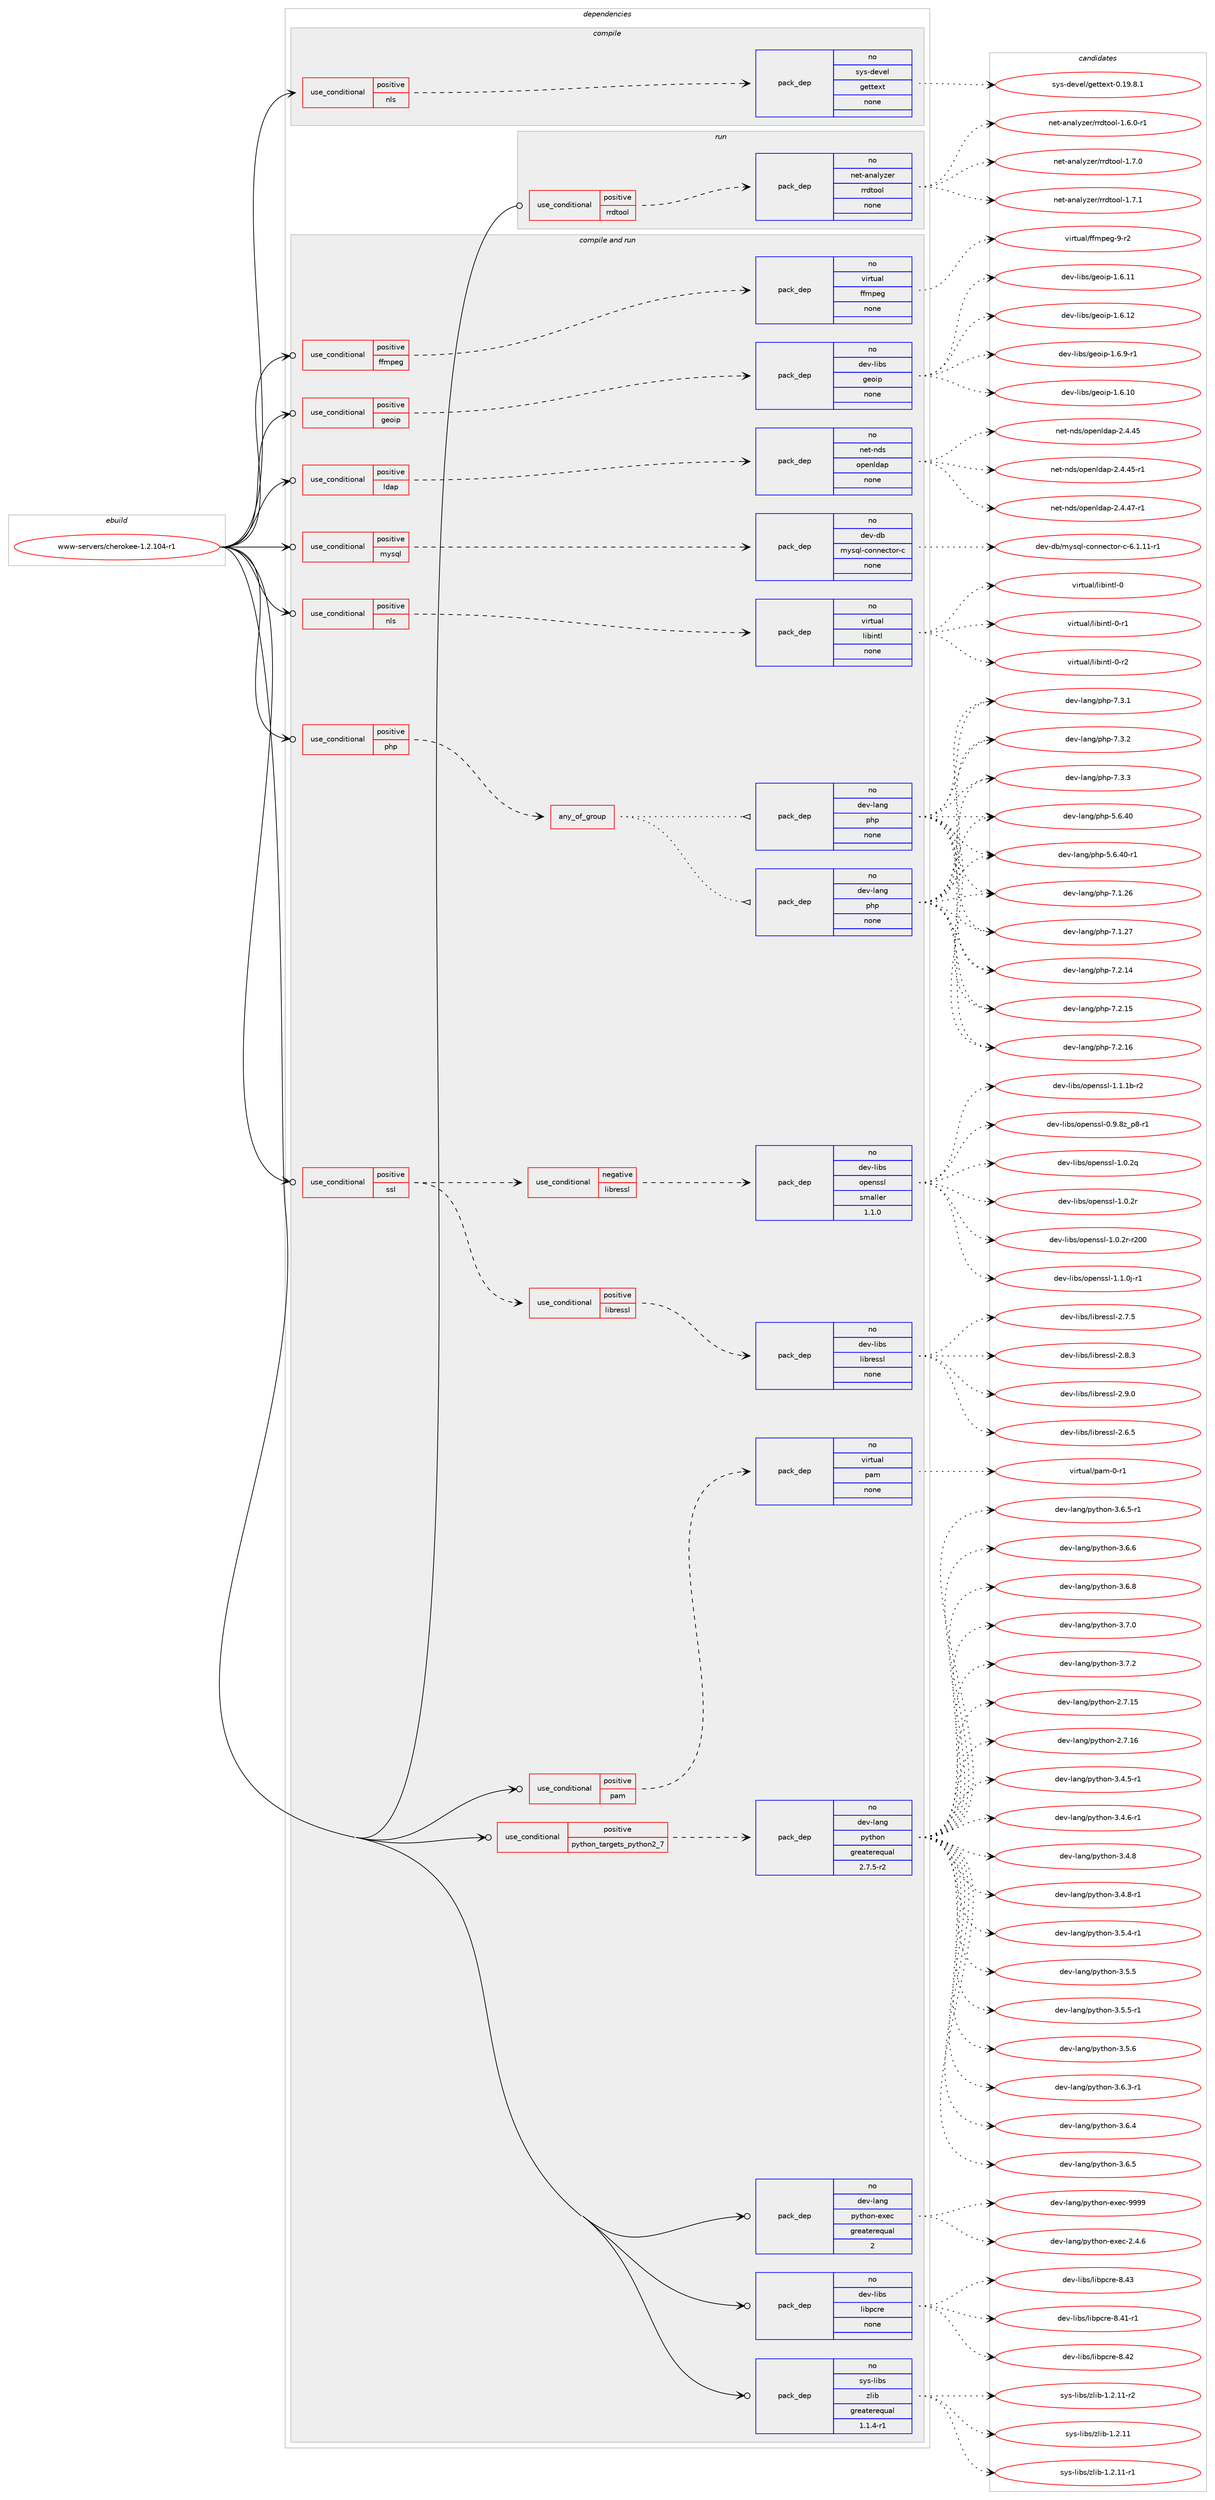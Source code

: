 digraph prolog {

# *************
# Graph options
# *************

newrank=true;
concentrate=true;
compound=true;
graph [rankdir=LR,fontname=Helvetica,fontsize=10,ranksep=1.5];#, ranksep=2.5, nodesep=0.2];
edge  [arrowhead=vee];
node  [fontname=Helvetica,fontsize=10];

# **********
# The ebuild
# **********

subgraph cluster_leftcol {
color=gray;
rank=same;
label=<<i>ebuild</i>>;
id [label="www-servers/cherokee-1.2.104-r1", color=red, width=4, href="../www-servers/cherokee-1.2.104-r1.svg"];
}

# ****************
# The dependencies
# ****************

subgraph cluster_midcol {
color=gray;
label=<<i>dependencies</i>>;
subgraph cluster_compile {
fillcolor="#eeeeee";
style=filled;
label=<<i>compile</i>>;
subgraph cond464461 {
dependency1751107 [label=<<TABLE BORDER="0" CELLBORDER="1" CELLSPACING="0" CELLPADDING="4"><TR><TD ROWSPAN="3" CELLPADDING="10">use_conditional</TD></TR><TR><TD>positive</TD></TR><TR><TD>nls</TD></TR></TABLE>>, shape=none, color=red];
subgraph pack1257358 {
dependency1751108 [label=<<TABLE BORDER="0" CELLBORDER="1" CELLSPACING="0" CELLPADDING="4" WIDTH="220"><TR><TD ROWSPAN="6" CELLPADDING="30">pack_dep</TD></TR><TR><TD WIDTH="110">no</TD></TR><TR><TD>sys-devel</TD></TR><TR><TD>gettext</TD></TR><TR><TD>none</TD></TR><TR><TD></TD></TR></TABLE>>, shape=none, color=blue];
}
dependency1751107:e -> dependency1751108:w [weight=20,style="dashed",arrowhead="vee"];
}
id:e -> dependency1751107:w [weight=20,style="solid",arrowhead="vee"];
}
subgraph cluster_compileandrun {
fillcolor="#eeeeee";
style=filled;
label=<<i>compile and run</i>>;
subgraph cond464462 {
dependency1751109 [label=<<TABLE BORDER="0" CELLBORDER="1" CELLSPACING="0" CELLPADDING="4"><TR><TD ROWSPAN="3" CELLPADDING="10">use_conditional</TD></TR><TR><TD>positive</TD></TR><TR><TD>ffmpeg</TD></TR></TABLE>>, shape=none, color=red];
subgraph pack1257359 {
dependency1751110 [label=<<TABLE BORDER="0" CELLBORDER="1" CELLSPACING="0" CELLPADDING="4" WIDTH="220"><TR><TD ROWSPAN="6" CELLPADDING="30">pack_dep</TD></TR><TR><TD WIDTH="110">no</TD></TR><TR><TD>virtual</TD></TR><TR><TD>ffmpeg</TD></TR><TR><TD>none</TD></TR><TR><TD></TD></TR></TABLE>>, shape=none, color=blue];
}
dependency1751109:e -> dependency1751110:w [weight=20,style="dashed",arrowhead="vee"];
}
id:e -> dependency1751109:w [weight=20,style="solid",arrowhead="odotvee"];
subgraph cond464463 {
dependency1751111 [label=<<TABLE BORDER="0" CELLBORDER="1" CELLSPACING="0" CELLPADDING="4"><TR><TD ROWSPAN="3" CELLPADDING="10">use_conditional</TD></TR><TR><TD>positive</TD></TR><TR><TD>geoip</TD></TR></TABLE>>, shape=none, color=red];
subgraph pack1257360 {
dependency1751112 [label=<<TABLE BORDER="0" CELLBORDER="1" CELLSPACING="0" CELLPADDING="4" WIDTH="220"><TR><TD ROWSPAN="6" CELLPADDING="30">pack_dep</TD></TR><TR><TD WIDTH="110">no</TD></TR><TR><TD>dev-libs</TD></TR><TR><TD>geoip</TD></TR><TR><TD>none</TD></TR><TR><TD></TD></TR></TABLE>>, shape=none, color=blue];
}
dependency1751111:e -> dependency1751112:w [weight=20,style="dashed",arrowhead="vee"];
}
id:e -> dependency1751111:w [weight=20,style="solid",arrowhead="odotvee"];
subgraph cond464464 {
dependency1751113 [label=<<TABLE BORDER="0" CELLBORDER="1" CELLSPACING="0" CELLPADDING="4"><TR><TD ROWSPAN="3" CELLPADDING="10">use_conditional</TD></TR><TR><TD>positive</TD></TR><TR><TD>ldap</TD></TR></TABLE>>, shape=none, color=red];
subgraph pack1257361 {
dependency1751114 [label=<<TABLE BORDER="0" CELLBORDER="1" CELLSPACING="0" CELLPADDING="4" WIDTH="220"><TR><TD ROWSPAN="6" CELLPADDING="30">pack_dep</TD></TR><TR><TD WIDTH="110">no</TD></TR><TR><TD>net-nds</TD></TR><TR><TD>openldap</TD></TR><TR><TD>none</TD></TR><TR><TD></TD></TR></TABLE>>, shape=none, color=blue];
}
dependency1751113:e -> dependency1751114:w [weight=20,style="dashed",arrowhead="vee"];
}
id:e -> dependency1751113:w [weight=20,style="solid",arrowhead="odotvee"];
subgraph cond464465 {
dependency1751115 [label=<<TABLE BORDER="0" CELLBORDER="1" CELLSPACING="0" CELLPADDING="4"><TR><TD ROWSPAN="3" CELLPADDING="10">use_conditional</TD></TR><TR><TD>positive</TD></TR><TR><TD>mysql</TD></TR></TABLE>>, shape=none, color=red];
subgraph pack1257362 {
dependency1751116 [label=<<TABLE BORDER="0" CELLBORDER="1" CELLSPACING="0" CELLPADDING="4" WIDTH="220"><TR><TD ROWSPAN="6" CELLPADDING="30">pack_dep</TD></TR><TR><TD WIDTH="110">no</TD></TR><TR><TD>dev-db</TD></TR><TR><TD>mysql-connector-c</TD></TR><TR><TD>none</TD></TR><TR><TD></TD></TR></TABLE>>, shape=none, color=blue];
}
dependency1751115:e -> dependency1751116:w [weight=20,style="dashed",arrowhead="vee"];
}
id:e -> dependency1751115:w [weight=20,style="solid",arrowhead="odotvee"];
subgraph cond464466 {
dependency1751117 [label=<<TABLE BORDER="0" CELLBORDER="1" CELLSPACING="0" CELLPADDING="4"><TR><TD ROWSPAN="3" CELLPADDING="10">use_conditional</TD></TR><TR><TD>positive</TD></TR><TR><TD>nls</TD></TR></TABLE>>, shape=none, color=red];
subgraph pack1257363 {
dependency1751118 [label=<<TABLE BORDER="0" CELLBORDER="1" CELLSPACING="0" CELLPADDING="4" WIDTH="220"><TR><TD ROWSPAN="6" CELLPADDING="30">pack_dep</TD></TR><TR><TD WIDTH="110">no</TD></TR><TR><TD>virtual</TD></TR><TR><TD>libintl</TD></TR><TR><TD>none</TD></TR><TR><TD></TD></TR></TABLE>>, shape=none, color=blue];
}
dependency1751117:e -> dependency1751118:w [weight=20,style="dashed",arrowhead="vee"];
}
id:e -> dependency1751117:w [weight=20,style="solid",arrowhead="odotvee"];
subgraph cond464467 {
dependency1751119 [label=<<TABLE BORDER="0" CELLBORDER="1" CELLSPACING="0" CELLPADDING="4"><TR><TD ROWSPAN="3" CELLPADDING="10">use_conditional</TD></TR><TR><TD>positive</TD></TR><TR><TD>pam</TD></TR></TABLE>>, shape=none, color=red];
subgraph pack1257364 {
dependency1751120 [label=<<TABLE BORDER="0" CELLBORDER="1" CELLSPACING="0" CELLPADDING="4" WIDTH="220"><TR><TD ROWSPAN="6" CELLPADDING="30">pack_dep</TD></TR><TR><TD WIDTH="110">no</TD></TR><TR><TD>virtual</TD></TR><TR><TD>pam</TD></TR><TR><TD>none</TD></TR><TR><TD></TD></TR></TABLE>>, shape=none, color=blue];
}
dependency1751119:e -> dependency1751120:w [weight=20,style="dashed",arrowhead="vee"];
}
id:e -> dependency1751119:w [weight=20,style="solid",arrowhead="odotvee"];
subgraph cond464468 {
dependency1751121 [label=<<TABLE BORDER="0" CELLBORDER="1" CELLSPACING="0" CELLPADDING="4"><TR><TD ROWSPAN="3" CELLPADDING="10">use_conditional</TD></TR><TR><TD>positive</TD></TR><TR><TD>php</TD></TR></TABLE>>, shape=none, color=red];
subgraph any28293 {
dependency1751122 [label=<<TABLE BORDER="0" CELLBORDER="1" CELLSPACING="0" CELLPADDING="4"><TR><TD CELLPADDING="10">any_of_group</TD></TR></TABLE>>, shape=none, color=red];subgraph pack1257365 {
dependency1751123 [label=<<TABLE BORDER="0" CELLBORDER="1" CELLSPACING="0" CELLPADDING="4" WIDTH="220"><TR><TD ROWSPAN="6" CELLPADDING="30">pack_dep</TD></TR><TR><TD WIDTH="110">no</TD></TR><TR><TD>dev-lang</TD></TR><TR><TD>php</TD></TR><TR><TD>none</TD></TR><TR><TD></TD></TR></TABLE>>, shape=none, color=blue];
}
dependency1751122:e -> dependency1751123:w [weight=20,style="dotted",arrowhead="oinv"];
subgraph pack1257366 {
dependency1751124 [label=<<TABLE BORDER="0" CELLBORDER="1" CELLSPACING="0" CELLPADDING="4" WIDTH="220"><TR><TD ROWSPAN="6" CELLPADDING="30">pack_dep</TD></TR><TR><TD WIDTH="110">no</TD></TR><TR><TD>dev-lang</TD></TR><TR><TD>php</TD></TR><TR><TD>none</TD></TR><TR><TD></TD></TR></TABLE>>, shape=none, color=blue];
}
dependency1751122:e -> dependency1751124:w [weight=20,style="dotted",arrowhead="oinv"];
}
dependency1751121:e -> dependency1751122:w [weight=20,style="dashed",arrowhead="vee"];
}
id:e -> dependency1751121:w [weight=20,style="solid",arrowhead="odotvee"];
subgraph cond464469 {
dependency1751125 [label=<<TABLE BORDER="0" CELLBORDER="1" CELLSPACING="0" CELLPADDING="4"><TR><TD ROWSPAN="3" CELLPADDING="10">use_conditional</TD></TR><TR><TD>positive</TD></TR><TR><TD>python_targets_python2_7</TD></TR></TABLE>>, shape=none, color=red];
subgraph pack1257367 {
dependency1751126 [label=<<TABLE BORDER="0" CELLBORDER="1" CELLSPACING="0" CELLPADDING="4" WIDTH="220"><TR><TD ROWSPAN="6" CELLPADDING="30">pack_dep</TD></TR><TR><TD WIDTH="110">no</TD></TR><TR><TD>dev-lang</TD></TR><TR><TD>python</TD></TR><TR><TD>greaterequal</TD></TR><TR><TD>2.7.5-r2</TD></TR></TABLE>>, shape=none, color=blue];
}
dependency1751125:e -> dependency1751126:w [weight=20,style="dashed",arrowhead="vee"];
}
id:e -> dependency1751125:w [weight=20,style="solid",arrowhead="odotvee"];
subgraph cond464470 {
dependency1751127 [label=<<TABLE BORDER="0" CELLBORDER="1" CELLSPACING="0" CELLPADDING="4"><TR><TD ROWSPAN="3" CELLPADDING="10">use_conditional</TD></TR><TR><TD>positive</TD></TR><TR><TD>ssl</TD></TR></TABLE>>, shape=none, color=red];
subgraph cond464471 {
dependency1751128 [label=<<TABLE BORDER="0" CELLBORDER="1" CELLSPACING="0" CELLPADDING="4"><TR><TD ROWSPAN="3" CELLPADDING="10">use_conditional</TD></TR><TR><TD>negative</TD></TR><TR><TD>libressl</TD></TR></TABLE>>, shape=none, color=red];
subgraph pack1257368 {
dependency1751129 [label=<<TABLE BORDER="0" CELLBORDER="1" CELLSPACING="0" CELLPADDING="4" WIDTH="220"><TR><TD ROWSPAN="6" CELLPADDING="30">pack_dep</TD></TR><TR><TD WIDTH="110">no</TD></TR><TR><TD>dev-libs</TD></TR><TR><TD>openssl</TD></TR><TR><TD>smaller</TD></TR><TR><TD>1.1.0</TD></TR></TABLE>>, shape=none, color=blue];
}
dependency1751128:e -> dependency1751129:w [weight=20,style="dashed",arrowhead="vee"];
}
dependency1751127:e -> dependency1751128:w [weight=20,style="dashed",arrowhead="vee"];
subgraph cond464472 {
dependency1751130 [label=<<TABLE BORDER="0" CELLBORDER="1" CELLSPACING="0" CELLPADDING="4"><TR><TD ROWSPAN="3" CELLPADDING="10">use_conditional</TD></TR><TR><TD>positive</TD></TR><TR><TD>libressl</TD></TR></TABLE>>, shape=none, color=red];
subgraph pack1257369 {
dependency1751131 [label=<<TABLE BORDER="0" CELLBORDER="1" CELLSPACING="0" CELLPADDING="4" WIDTH="220"><TR><TD ROWSPAN="6" CELLPADDING="30">pack_dep</TD></TR><TR><TD WIDTH="110">no</TD></TR><TR><TD>dev-libs</TD></TR><TR><TD>libressl</TD></TR><TR><TD>none</TD></TR><TR><TD></TD></TR></TABLE>>, shape=none, color=blue];
}
dependency1751130:e -> dependency1751131:w [weight=20,style="dashed",arrowhead="vee"];
}
dependency1751127:e -> dependency1751130:w [weight=20,style="dashed",arrowhead="vee"];
}
id:e -> dependency1751127:w [weight=20,style="solid",arrowhead="odotvee"];
subgraph pack1257370 {
dependency1751132 [label=<<TABLE BORDER="0" CELLBORDER="1" CELLSPACING="0" CELLPADDING="4" WIDTH="220"><TR><TD ROWSPAN="6" CELLPADDING="30">pack_dep</TD></TR><TR><TD WIDTH="110">no</TD></TR><TR><TD>dev-lang</TD></TR><TR><TD>python-exec</TD></TR><TR><TD>greaterequal</TD></TR><TR><TD>2</TD></TR></TABLE>>, shape=none, color=blue];
}
id:e -> dependency1751132:w [weight=20,style="solid",arrowhead="odotvee"];
subgraph pack1257371 {
dependency1751133 [label=<<TABLE BORDER="0" CELLBORDER="1" CELLSPACING="0" CELLPADDING="4" WIDTH="220"><TR><TD ROWSPAN="6" CELLPADDING="30">pack_dep</TD></TR><TR><TD WIDTH="110">no</TD></TR><TR><TD>dev-libs</TD></TR><TR><TD>libpcre</TD></TR><TR><TD>none</TD></TR><TR><TD></TD></TR></TABLE>>, shape=none, color=blue];
}
id:e -> dependency1751133:w [weight=20,style="solid",arrowhead="odotvee"];
subgraph pack1257372 {
dependency1751134 [label=<<TABLE BORDER="0" CELLBORDER="1" CELLSPACING="0" CELLPADDING="4" WIDTH="220"><TR><TD ROWSPAN="6" CELLPADDING="30">pack_dep</TD></TR><TR><TD WIDTH="110">no</TD></TR><TR><TD>sys-libs</TD></TR><TR><TD>zlib</TD></TR><TR><TD>greaterequal</TD></TR><TR><TD>1.1.4-r1</TD></TR></TABLE>>, shape=none, color=blue];
}
id:e -> dependency1751134:w [weight=20,style="solid",arrowhead="odotvee"];
}
subgraph cluster_run {
fillcolor="#eeeeee";
style=filled;
label=<<i>run</i>>;
subgraph cond464473 {
dependency1751135 [label=<<TABLE BORDER="0" CELLBORDER="1" CELLSPACING="0" CELLPADDING="4"><TR><TD ROWSPAN="3" CELLPADDING="10">use_conditional</TD></TR><TR><TD>positive</TD></TR><TR><TD>rrdtool</TD></TR></TABLE>>, shape=none, color=red];
subgraph pack1257373 {
dependency1751136 [label=<<TABLE BORDER="0" CELLBORDER="1" CELLSPACING="0" CELLPADDING="4" WIDTH="220"><TR><TD ROWSPAN="6" CELLPADDING="30">pack_dep</TD></TR><TR><TD WIDTH="110">no</TD></TR><TR><TD>net-analyzer</TD></TR><TR><TD>rrdtool</TD></TR><TR><TD>none</TD></TR><TR><TD></TD></TR></TABLE>>, shape=none, color=blue];
}
dependency1751135:e -> dependency1751136:w [weight=20,style="dashed",arrowhead="vee"];
}
id:e -> dependency1751135:w [weight=20,style="solid",arrowhead="odot"];
}
}

# **************
# The candidates
# **************

subgraph cluster_choices {
rank=same;
color=gray;
label=<<i>candidates</i>>;

subgraph choice1257358 {
color=black;
nodesep=1;
choice1151211154510010111810110847103101116116101120116454846495746564649 [label="sys-devel/gettext-0.19.8.1", color=red, width=4,href="../sys-devel/gettext-0.19.8.1.svg"];
dependency1751108:e -> choice1151211154510010111810110847103101116116101120116454846495746564649:w [style=dotted,weight="100"];
}
subgraph choice1257359 {
color=black;
nodesep=1;
choice118105114116117971084710210210911210110345574511450 [label="virtual/ffmpeg-9-r2", color=red, width=4,href="../virtual/ffmpeg-9-r2.svg"];
dependency1751110:e -> choice118105114116117971084710210210911210110345574511450:w [style=dotted,weight="100"];
}
subgraph choice1257360 {
color=black;
nodesep=1;
choice10010111845108105981154710310111110511245494654464948 [label="dev-libs/geoip-1.6.10", color=red, width=4,href="../dev-libs/geoip-1.6.10.svg"];
choice10010111845108105981154710310111110511245494654464949 [label="dev-libs/geoip-1.6.11", color=red, width=4,href="../dev-libs/geoip-1.6.11.svg"];
choice10010111845108105981154710310111110511245494654464950 [label="dev-libs/geoip-1.6.12", color=red, width=4,href="../dev-libs/geoip-1.6.12.svg"];
choice1001011184510810598115471031011111051124549465446574511449 [label="dev-libs/geoip-1.6.9-r1", color=red, width=4,href="../dev-libs/geoip-1.6.9-r1.svg"];
dependency1751112:e -> choice10010111845108105981154710310111110511245494654464948:w [style=dotted,weight="100"];
dependency1751112:e -> choice10010111845108105981154710310111110511245494654464949:w [style=dotted,weight="100"];
dependency1751112:e -> choice10010111845108105981154710310111110511245494654464950:w [style=dotted,weight="100"];
dependency1751112:e -> choice1001011184510810598115471031011111051124549465446574511449:w [style=dotted,weight="100"];
}
subgraph choice1257361 {
color=black;
nodesep=1;
choice11010111645110100115471111121011101081009711245504652465253 [label="net-nds/openldap-2.4.45", color=red, width=4,href="../net-nds/openldap-2.4.45.svg"];
choice110101116451101001154711111210111010810097112455046524652534511449 [label="net-nds/openldap-2.4.45-r1", color=red, width=4,href="../net-nds/openldap-2.4.45-r1.svg"];
choice110101116451101001154711111210111010810097112455046524652554511449 [label="net-nds/openldap-2.4.47-r1", color=red, width=4,href="../net-nds/openldap-2.4.47-r1.svg"];
dependency1751114:e -> choice11010111645110100115471111121011101081009711245504652465253:w [style=dotted,weight="100"];
dependency1751114:e -> choice110101116451101001154711111210111010810097112455046524652534511449:w [style=dotted,weight="100"];
dependency1751114:e -> choice110101116451101001154711111210111010810097112455046524652554511449:w [style=dotted,weight="100"];
}
subgraph choice1257362 {
color=black;
nodesep=1;
choice1001011184510098471091211151131084599111110110101991161111144599455446494649494511449 [label="dev-db/mysql-connector-c-6.1.11-r1", color=red, width=4,href="../dev-db/mysql-connector-c-6.1.11-r1.svg"];
dependency1751116:e -> choice1001011184510098471091211151131084599111110110101991161111144599455446494649494511449:w [style=dotted,weight="100"];
}
subgraph choice1257363 {
color=black;
nodesep=1;
choice1181051141161179710847108105981051101161084548 [label="virtual/libintl-0", color=red, width=4,href="../virtual/libintl-0.svg"];
choice11810511411611797108471081059810511011610845484511449 [label="virtual/libintl-0-r1", color=red, width=4,href="../virtual/libintl-0-r1.svg"];
choice11810511411611797108471081059810511011610845484511450 [label="virtual/libintl-0-r2", color=red, width=4,href="../virtual/libintl-0-r2.svg"];
dependency1751118:e -> choice1181051141161179710847108105981051101161084548:w [style=dotted,weight="100"];
dependency1751118:e -> choice11810511411611797108471081059810511011610845484511449:w [style=dotted,weight="100"];
dependency1751118:e -> choice11810511411611797108471081059810511011610845484511450:w [style=dotted,weight="100"];
}
subgraph choice1257364 {
color=black;
nodesep=1;
choice11810511411611797108471129710945484511449 [label="virtual/pam-0-r1", color=red, width=4,href="../virtual/pam-0-r1.svg"];
dependency1751120:e -> choice11810511411611797108471129710945484511449:w [style=dotted,weight="100"];
}
subgraph choice1257365 {
color=black;
nodesep=1;
choice10010111845108971101034711210411245534654465248 [label="dev-lang/php-5.6.40", color=red, width=4,href="../dev-lang/php-5.6.40.svg"];
choice100101118451089711010347112104112455346544652484511449 [label="dev-lang/php-5.6.40-r1", color=red, width=4,href="../dev-lang/php-5.6.40-r1.svg"];
choice10010111845108971101034711210411245554649465054 [label="dev-lang/php-7.1.26", color=red, width=4,href="../dev-lang/php-7.1.26.svg"];
choice10010111845108971101034711210411245554649465055 [label="dev-lang/php-7.1.27", color=red, width=4,href="../dev-lang/php-7.1.27.svg"];
choice10010111845108971101034711210411245554650464952 [label="dev-lang/php-7.2.14", color=red, width=4,href="../dev-lang/php-7.2.14.svg"];
choice10010111845108971101034711210411245554650464953 [label="dev-lang/php-7.2.15", color=red, width=4,href="../dev-lang/php-7.2.15.svg"];
choice10010111845108971101034711210411245554650464954 [label="dev-lang/php-7.2.16", color=red, width=4,href="../dev-lang/php-7.2.16.svg"];
choice100101118451089711010347112104112455546514649 [label="dev-lang/php-7.3.1", color=red, width=4,href="../dev-lang/php-7.3.1.svg"];
choice100101118451089711010347112104112455546514650 [label="dev-lang/php-7.3.2", color=red, width=4,href="../dev-lang/php-7.3.2.svg"];
choice100101118451089711010347112104112455546514651 [label="dev-lang/php-7.3.3", color=red, width=4,href="../dev-lang/php-7.3.3.svg"];
dependency1751123:e -> choice10010111845108971101034711210411245534654465248:w [style=dotted,weight="100"];
dependency1751123:e -> choice100101118451089711010347112104112455346544652484511449:w [style=dotted,weight="100"];
dependency1751123:e -> choice10010111845108971101034711210411245554649465054:w [style=dotted,weight="100"];
dependency1751123:e -> choice10010111845108971101034711210411245554649465055:w [style=dotted,weight="100"];
dependency1751123:e -> choice10010111845108971101034711210411245554650464952:w [style=dotted,weight="100"];
dependency1751123:e -> choice10010111845108971101034711210411245554650464953:w [style=dotted,weight="100"];
dependency1751123:e -> choice10010111845108971101034711210411245554650464954:w [style=dotted,weight="100"];
dependency1751123:e -> choice100101118451089711010347112104112455546514649:w [style=dotted,weight="100"];
dependency1751123:e -> choice100101118451089711010347112104112455546514650:w [style=dotted,weight="100"];
dependency1751123:e -> choice100101118451089711010347112104112455546514651:w [style=dotted,weight="100"];
}
subgraph choice1257366 {
color=black;
nodesep=1;
choice10010111845108971101034711210411245534654465248 [label="dev-lang/php-5.6.40", color=red, width=4,href="../dev-lang/php-5.6.40.svg"];
choice100101118451089711010347112104112455346544652484511449 [label="dev-lang/php-5.6.40-r1", color=red, width=4,href="../dev-lang/php-5.6.40-r1.svg"];
choice10010111845108971101034711210411245554649465054 [label="dev-lang/php-7.1.26", color=red, width=4,href="../dev-lang/php-7.1.26.svg"];
choice10010111845108971101034711210411245554649465055 [label="dev-lang/php-7.1.27", color=red, width=4,href="../dev-lang/php-7.1.27.svg"];
choice10010111845108971101034711210411245554650464952 [label="dev-lang/php-7.2.14", color=red, width=4,href="../dev-lang/php-7.2.14.svg"];
choice10010111845108971101034711210411245554650464953 [label="dev-lang/php-7.2.15", color=red, width=4,href="../dev-lang/php-7.2.15.svg"];
choice10010111845108971101034711210411245554650464954 [label="dev-lang/php-7.2.16", color=red, width=4,href="../dev-lang/php-7.2.16.svg"];
choice100101118451089711010347112104112455546514649 [label="dev-lang/php-7.3.1", color=red, width=4,href="../dev-lang/php-7.3.1.svg"];
choice100101118451089711010347112104112455546514650 [label="dev-lang/php-7.3.2", color=red, width=4,href="../dev-lang/php-7.3.2.svg"];
choice100101118451089711010347112104112455546514651 [label="dev-lang/php-7.3.3", color=red, width=4,href="../dev-lang/php-7.3.3.svg"];
dependency1751124:e -> choice10010111845108971101034711210411245534654465248:w [style=dotted,weight="100"];
dependency1751124:e -> choice100101118451089711010347112104112455346544652484511449:w [style=dotted,weight="100"];
dependency1751124:e -> choice10010111845108971101034711210411245554649465054:w [style=dotted,weight="100"];
dependency1751124:e -> choice10010111845108971101034711210411245554649465055:w [style=dotted,weight="100"];
dependency1751124:e -> choice10010111845108971101034711210411245554650464952:w [style=dotted,weight="100"];
dependency1751124:e -> choice10010111845108971101034711210411245554650464953:w [style=dotted,weight="100"];
dependency1751124:e -> choice10010111845108971101034711210411245554650464954:w [style=dotted,weight="100"];
dependency1751124:e -> choice100101118451089711010347112104112455546514649:w [style=dotted,weight="100"];
dependency1751124:e -> choice100101118451089711010347112104112455546514650:w [style=dotted,weight="100"];
dependency1751124:e -> choice100101118451089711010347112104112455546514651:w [style=dotted,weight="100"];
}
subgraph choice1257367 {
color=black;
nodesep=1;
choice10010111845108971101034711212111610411111045504655464953 [label="dev-lang/python-2.7.15", color=red, width=4,href="../dev-lang/python-2.7.15.svg"];
choice10010111845108971101034711212111610411111045504655464954 [label="dev-lang/python-2.7.16", color=red, width=4,href="../dev-lang/python-2.7.16.svg"];
choice1001011184510897110103471121211161041111104551465246534511449 [label="dev-lang/python-3.4.5-r1", color=red, width=4,href="../dev-lang/python-3.4.5-r1.svg"];
choice1001011184510897110103471121211161041111104551465246544511449 [label="dev-lang/python-3.4.6-r1", color=red, width=4,href="../dev-lang/python-3.4.6-r1.svg"];
choice100101118451089711010347112121116104111110455146524656 [label="dev-lang/python-3.4.8", color=red, width=4,href="../dev-lang/python-3.4.8.svg"];
choice1001011184510897110103471121211161041111104551465246564511449 [label="dev-lang/python-3.4.8-r1", color=red, width=4,href="../dev-lang/python-3.4.8-r1.svg"];
choice1001011184510897110103471121211161041111104551465346524511449 [label="dev-lang/python-3.5.4-r1", color=red, width=4,href="../dev-lang/python-3.5.4-r1.svg"];
choice100101118451089711010347112121116104111110455146534653 [label="dev-lang/python-3.5.5", color=red, width=4,href="../dev-lang/python-3.5.5.svg"];
choice1001011184510897110103471121211161041111104551465346534511449 [label="dev-lang/python-3.5.5-r1", color=red, width=4,href="../dev-lang/python-3.5.5-r1.svg"];
choice100101118451089711010347112121116104111110455146534654 [label="dev-lang/python-3.5.6", color=red, width=4,href="../dev-lang/python-3.5.6.svg"];
choice1001011184510897110103471121211161041111104551465446514511449 [label="dev-lang/python-3.6.3-r1", color=red, width=4,href="../dev-lang/python-3.6.3-r1.svg"];
choice100101118451089711010347112121116104111110455146544652 [label="dev-lang/python-3.6.4", color=red, width=4,href="../dev-lang/python-3.6.4.svg"];
choice100101118451089711010347112121116104111110455146544653 [label="dev-lang/python-3.6.5", color=red, width=4,href="../dev-lang/python-3.6.5.svg"];
choice1001011184510897110103471121211161041111104551465446534511449 [label="dev-lang/python-3.6.5-r1", color=red, width=4,href="../dev-lang/python-3.6.5-r1.svg"];
choice100101118451089711010347112121116104111110455146544654 [label="dev-lang/python-3.6.6", color=red, width=4,href="../dev-lang/python-3.6.6.svg"];
choice100101118451089711010347112121116104111110455146544656 [label="dev-lang/python-3.6.8", color=red, width=4,href="../dev-lang/python-3.6.8.svg"];
choice100101118451089711010347112121116104111110455146554648 [label="dev-lang/python-3.7.0", color=red, width=4,href="../dev-lang/python-3.7.0.svg"];
choice100101118451089711010347112121116104111110455146554650 [label="dev-lang/python-3.7.2", color=red, width=4,href="../dev-lang/python-3.7.2.svg"];
dependency1751126:e -> choice10010111845108971101034711212111610411111045504655464953:w [style=dotted,weight="100"];
dependency1751126:e -> choice10010111845108971101034711212111610411111045504655464954:w [style=dotted,weight="100"];
dependency1751126:e -> choice1001011184510897110103471121211161041111104551465246534511449:w [style=dotted,weight="100"];
dependency1751126:e -> choice1001011184510897110103471121211161041111104551465246544511449:w [style=dotted,weight="100"];
dependency1751126:e -> choice100101118451089711010347112121116104111110455146524656:w [style=dotted,weight="100"];
dependency1751126:e -> choice1001011184510897110103471121211161041111104551465246564511449:w [style=dotted,weight="100"];
dependency1751126:e -> choice1001011184510897110103471121211161041111104551465346524511449:w [style=dotted,weight="100"];
dependency1751126:e -> choice100101118451089711010347112121116104111110455146534653:w [style=dotted,weight="100"];
dependency1751126:e -> choice1001011184510897110103471121211161041111104551465346534511449:w [style=dotted,weight="100"];
dependency1751126:e -> choice100101118451089711010347112121116104111110455146534654:w [style=dotted,weight="100"];
dependency1751126:e -> choice1001011184510897110103471121211161041111104551465446514511449:w [style=dotted,weight="100"];
dependency1751126:e -> choice100101118451089711010347112121116104111110455146544652:w [style=dotted,weight="100"];
dependency1751126:e -> choice100101118451089711010347112121116104111110455146544653:w [style=dotted,weight="100"];
dependency1751126:e -> choice1001011184510897110103471121211161041111104551465446534511449:w [style=dotted,weight="100"];
dependency1751126:e -> choice100101118451089711010347112121116104111110455146544654:w [style=dotted,weight="100"];
dependency1751126:e -> choice100101118451089711010347112121116104111110455146544656:w [style=dotted,weight="100"];
dependency1751126:e -> choice100101118451089711010347112121116104111110455146554648:w [style=dotted,weight="100"];
dependency1751126:e -> choice100101118451089711010347112121116104111110455146554650:w [style=dotted,weight="100"];
}
subgraph choice1257368 {
color=black;
nodesep=1;
choice10010111845108105981154711111210111011511510845484657465612295112564511449 [label="dev-libs/openssl-0.9.8z_p8-r1", color=red, width=4,href="../dev-libs/openssl-0.9.8z_p8-r1.svg"];
choice100101118451081059811547111112101110115115108454946484650113 [label="dev-libs/openssl-1.0.2q", color=red, width=4,href="../dev-libs/openssl-1.0.2q.svg"];
choice100101118451081059811547111112101110115115108454946484650114 [label="dev-libs/openssl-1.0.2r", color=red, width=4,href="../dev-libs/openssl-1.0.2r.svg"];
choice10010111845108105981154711111210111011511510845494648465011445114504848 [label="dev-libs/openssl-1.0.2r-r200", color=red, width=4,href="../dev-libs/openssl-1.0.2r-r200.svg"];
choice1001011184510810598115471111121011101151151084549464946481064511449 [label="dev-libs/openssl-1.1.0j-r1", color=red, width=4,href="../dev-libs/openssl-1.1.0j-r1.svg"];
choice100101118451081059811547111112101110115115108454946494649984511450 [label="dev-libs/openssl-1.1.1b-r2", color=red, width=4,href="../dev-libs/openssl-1.1.1b-r2.svg"];
dependency1751129:e -> choice10010111845108105981154711111210111011511510845484657465612295112564511449:w [style=dotted,weight="100"];
dependency1751129:e -> choice100101118451081059811547111112101110115115108454946484650113:w [style=dotted,weight="100"];
dependency1751129:e -> choice100101118451081059811547111112101110115115108454946484650114:w [style=dotted,weight="100"];
dependency1751129:e -> choice10010111845108105981154711111210111011511510845494648465011445114504848:w [style=dotted,weight="100"];
dependency1751129:e -> choice1001011184510810598115471111121011101151151084549464946481064511449:w [style=dotted,weight="100"];
dependency1751129:e -> choice100101118451081059811547111112101110115115108454946494649984511450:w [style=dotted,weight="100"];
}
subgraph choice1257369 {
color=black;
nodesep=1;
choice10010111845108105981154710810598114101115115108455046544653 [label="dev-libs/libressl-2.6.5", color=red, width=4,href="../dev-libs/libressl-2.6.5.svg"];
choice10010111845108105981154710810598114101115115108455046554653 [label="dev-libs/libressl-2.7.5", color=red, width=4,href="../dev-libs/libressl-2.7.5.svg"];
choice10010111845108105981154710810598114101115115108455046564651 [label="dev-libs/libressl-2.8.3", color=red, width=4,href="../dev-libs/libressl-2.8.3.svg"];
choice10010111845108105981154710810598114101115115108455046574648 [label="dev-libs/libressl-2.9.0", color=red, width=4,href="../dev-libs/libressl-2.9.0.svg"];
dependency1751131:e -> choice10010111845108105981154710810598114101115115108455046544653:w [style=dotted,weight="100"];
dependency1751131:e -> choice10010111845108105981154710810598114101115115108455046554653:w [style=dotted,weight="100"];
dependency1751131:e -> choice10010111845108105981154710810598114101115115108455046564651:w [style=dotted,weight="100"];
dependency1751131:e -> choice10010111845108105981154710810598114101115115108455046574648:w [style=dotted,weight="100"];
}
subgraph choice1257370 {
color=black;
nodesep=1;
choice1001011184510897110103471121211161041111104510112010199455046524654 [label="dev-lang/python-exec-2.4.6", color=red, width=4,href="../dev-lang/python-exec-2.4.6.svg"];
choice10010111845108971101034711212111610411111045101120101994557575757 [label="dev-lang/python-exec-9999", color=red, width=4,href="../dev-lang/python-exec-9999.svg"];
dependency1751132:e -> choice1001011184510897110103471121211161041111104510112010199455046524654:w [style=dotted,weight="100"];
dependency1751132:e -> choice10010111845108971101034711212111610411111045101120101994557575757:w [style=dotted,weight="100"];
}
subgraph choice1257371 {
color=black;
nodesep=1;
choice100101118451081059811547108105981129911410145564652494511449 [label="dev-libs/libpcre-8.41-r1", color=red, width=4,href="../dev-libs/libpcre-8.41-r1.svg"];
choice10010111845108105981154710810598112991141014556465250 [label="dev-libs/libpcre-8.42", color=red, width=4,href="../dev-libs/libpcre-8.42.svg"];
choice10010111845108105981154710810598112991141014556465251 [label="dev-libs/libpcre-8.43", color=red, width=4,href="../dev-libs/libpcre-8.43.svg"];
dependency1751133:e -> choice100101118451081059811547108105981129911410145564652494511449:w [style=dotted,weight="100"];
dependency1751133:e -> choice10010111845108105981154710810598112991141014556465250:w [style=dotted,weight="100"];
dependency1751133:e -> choice10010111845108105981154710810598112991141014556465251:w [style=dotted,weight="100"];
}
subgraph choice1257372 {
color=black;
nodesep=1;
choice1151211154510810598115471221081059845494650464949 [label="sys-libs/zlib-1.2.11", color=red, width=4,href="../sys-libs/zlib-1.2.11.svg"];
choice11512111545108105981154712210810598454946504649494511449 [label="sys-libs/zlib-1.2.11-r1", color=red, width=4,href="../sys-libs/zlib-1.2.11-r1.svg"];
choice11512111545108105981154712210810598454946504649494511450 [label="sys-libs/zlib-1.2.11-r2", color=red, width=4,href="../sys-libs/zlib-1.2.11-r2.svg"];
dependency1751134:e -> choice1151211154510810598115471221081059845494650464949:w [style=dotted,weight="100"];
dependency1751134:e -> choice11512111545108105981154712210810598454946504649494511449:w [style=dotted,weight="100"];
dependency1751134:e -> choice11512111545108105981154712210810598454946504649494511450:w [style=dotted,weight="100"];
}
subgraph choice1257373 {
color=black;
nodesep=1;
choice110101116459711097108121122101114471141141001161111111084549465446484511449 [label="net-analyzer/rrdtool-1.6.0-r1", color=red, width=4,href="../net-analyzer/rrdtool-1.6.0-r1.svg"];
choice11010111645971109710812112210111447114114100116111111108454946554648 [label="net-analyzer/rrdtool-1.7.0", color=red, width=4,href="../net-analyzer/rrdtool-1.7.0.svg"];
choice11010111645971109710812112210111447114114100116111111108454946554649 [label="net-analyzer/rrdtool-1.7.1", color=red, width=4,href="../net-analyzer/rrdtool-1.7.1.svg"];
dependency1751136:e -> choice110101116459711097108121122101114471141141001161111111084549465446484511449:w [style=dotted,weight="100"];
dependency1751136:e -> choice11010111645971109710812112210111447114114100116111111108454946554648:w [style=dotted,weight="100"];
dependency1751136:e -> choice11010111645971109710812112210111447114114100116111111108454946554649:w [style=dotted,weight="100"];
}
}

}
